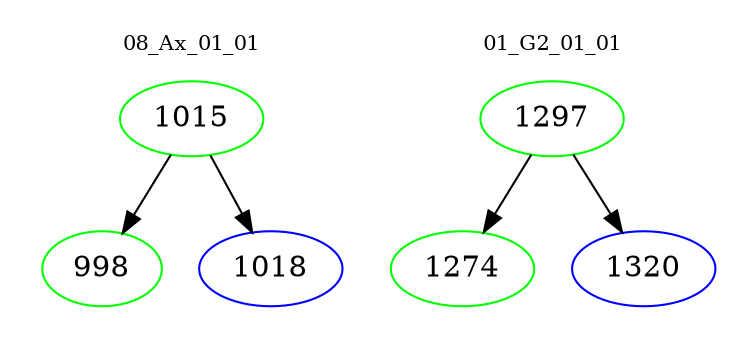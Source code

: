 digraph{
subgraph cluster_0 {
color = white
label = "08_Ax_01_01";
fontsize=10;
T0_1015 [label="1015", color="green"]
T0_1015 -> T0_998 [color="black"]
T0_998 [label="998", color="green"]
T0_1015 -> T0_1018 [color="black"]
T0_1018 [label="1018", color="blue"]
}
subgraph cluster_1 {
color = white
label = "01_G2_01_01";
fontsize=10;
T1_1297 [label="1297", color="green"]
T1_1297 -> T1_1274 [color="black"]
T1_1274 [label="1274", color="green"]
T1_1297 -> T1_1320 [color="black"]
T1_1320 [label="1320", color="blue"]
}
}
